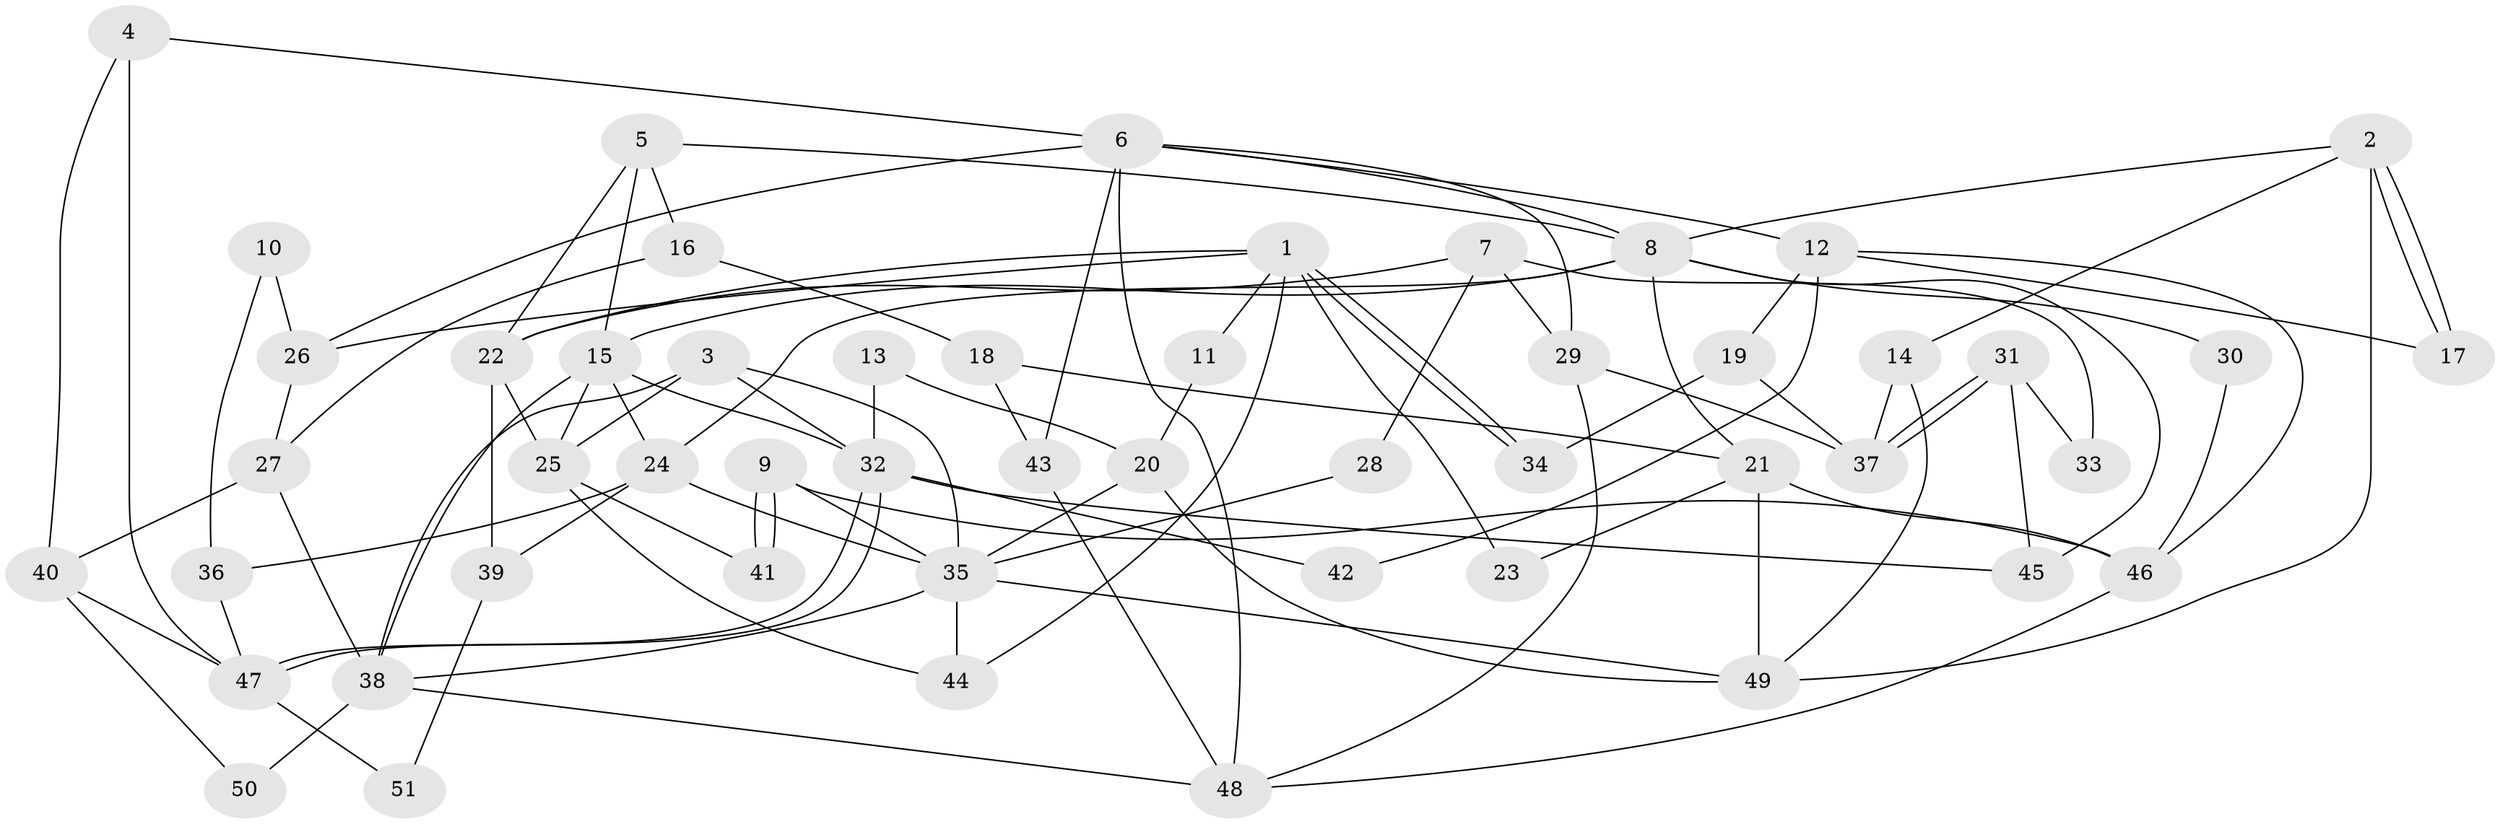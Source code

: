 // coarse degree distribution, {7: 0.09375, 4: 0.15625, 6: 0.0625, 8: 0.09375, 5: 0.21875, 10: 0.03125, 3: 0.125, 2: 0.21875}
// Generated by graph-tools (version 1.1) at 2025/52/02/27/25 19:52:04]
// undirected, 51 vertices, 102 edges
graph export_dot {
graph [start="1"]
  node [color=gray90,style=filled];
  1;
  2;
  3;
  4;
  5;
  6;
  7;
  8;
  9;
  10;
  11;
  12;
  13;
  14;
  15;
  16;
  17;
  18;
  19;
  20;
  21;
  22;
  23;
  24;
  25;
  26;
  27;
  28;
  29;
  30;
  31;
  32;
  33;
  34;
  35;
  36;
  37;
  38;
  39;
  40;
  41;
  42;
  43;
  44;
  45;
  46;
  47;
  48;
  49;
  50;
  51;
  1 -- 44;
  1 -- 34;
  1 -- 34;
  1 -- 11;
  1 -- 22;
  1 -- 23;
  1 -- 26;
  2 -- 8;
  2 -- 17;
  2 -- 17;
  2 -- 14;
  2 -- 49;
  3 -- 38;
  3 -- 25;
  3 -- 32;
  3 -- 35;
  4 -- 47;
  4 -- 6;
  4 -- 40;
  5 -- 8;
  5 -- 15;
  5 -- 16;
  5 -- 22;
  6 -- 43;
  6 -- 48;
  6 -- 8;
  6 -- 12;
  6 -- 26;
  6 -- 29;
  7 -- 22;
  7 -- 29;
  7 -- 28;
  7 -- 33;
  8 -- 15;
  8 -- 21;
  8 -- 24;
  8 -- 30;
  8 -- 45;
  9 -- 41;
  9 -- 41;
  9 -- 46;
  9 -- 35;
  10 -- 26;
  10 -- 36;
  11 -- 20;
  12 -- 46;
  12 -- 17;
  12 -- 19;
  12 -- 42;
  13 -- 32;
  13 -- 20;
  14 -- 49;
  14 -- 37;
  15 -- 24;
  15 -- 32;
  15 -- 25;
  15 -- 38;
  16 -- 27;
  16 -- 18;
  18 -- 21;
  18 -- 43;
  19 -- 37;
  19 -- 34;
  20 -- 35;
  20 -- 49;
  21 -- 49;
  21 -- 23;
  21 -- 46;
  22 -- 25;
  22 -- 39;
  24 -- 35;
  24 -- 36;
  24 -- 39;
  25 -- 41;
  25 -- 44;
  26 -- 27;
  27 -- 38;
  27 -- 40;
  28 -- 35;
  29 -- 37;
  29 -- 48;
  30 -- 46;
  31 -- 37;
  31 -- 37;
  31 -- 45;
  31 -- 33;
  32 -- 47;
  32 -- 47;
  32 -- 42;
  32 -- 45;
  35 -- 38;
  35 -- 44;
  35 -- 49;
  36 -- 47;
  38 -- 48;
  38 -- 50;
  39 -- 51;
  40 -- 47;
  40 -- 50;
  43 -- 48;
  46 -- 48;
  47 -- 51;
}
